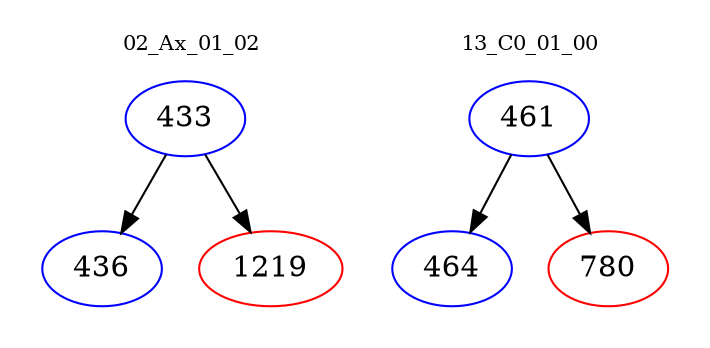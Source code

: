 digraph{
subgraph cluster_0 {
color = white
label = "02_Ax_01_02";
fontsize=10;
T0_433 [label="433", color="blue"]
T0_433 -> T0_436 [color="black"]
T0_436 [label="436", color="blue"]
T0_433 -> T0_1219 [color="black"]
T0_1219 [label="1219", color="red"]
}
subgraph cluster_1 {
color = white
label = "13_C0_01_00";
fontsize=10;
T1_461 [label="461", color="blue"]
T1_461 -> T1_464 [color="black"]
T1_464 [label="464", color="blue"]
T1_461 -> T1_780 [color="black"]
T1_780 [label="780", color="red"]
}
}
